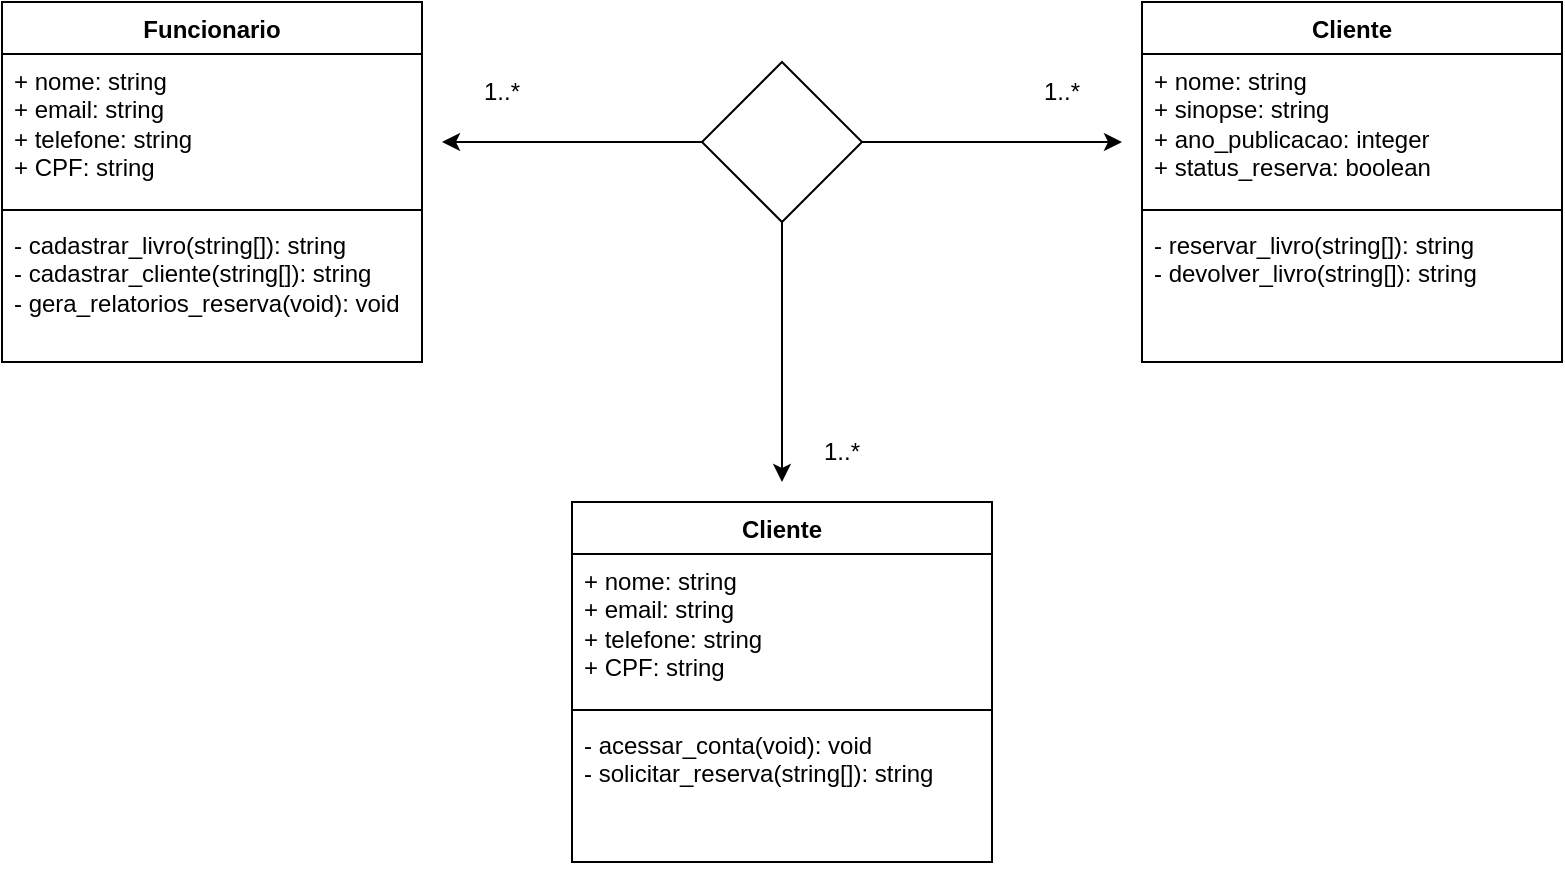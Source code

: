 <mxfile version="21.3.2" type="github">
  <diagram id="C5RBs43oDa-KdzZeNtuy" name="Page-1">
    <mxGraphModel dx="1106" dy="470" grid="1" gridSize="10" guides="1" tooltips="1" connect="1" arrows="1" fold="1" page="1" pageScale="1" pageWidth="827" pageHeight="1169" math="0" shadow="0">
      <root>
        <mxCell id="WIyWlLk6GJQsqaUBKTNV-0" />
        <mxCell id="WIyWlLk6GJQsqaUBKTNV-1" parent="WIyWlLk6GJQsqaUBKTNV-0" />
        <mxCell id="-i7QdeefukavrtiV1kq4-0" value="Funcionario" style="swimlane;fontStyle=1;align=center;verticalAlign=top;childLayout=stackLayout;horizontal=1;startSize=26;horizontalStack=0;resizeParent=1;resizeParentMax=0;resizeLast=0;collapsible=1;marginBottom=0;whiteSpace=wrap;html=1;" vertex="1" parent="WIyWlLk6GJQsqaUBKTNV-1">
          <mxGeometry x="30" y="50" width="210" height="180" as="geometry" />
        </mxCell>
        <mxCell id="-i7QdeefukavrtiV1kq4-1" value="+ nome: string&lt;br&gt;+ email: string&lt;br&gt;+ telefone: string&lt;br&gt;+ CPF: string" style="text;strokeColor=none;fillColor=none;align=left;verticalAlign=top;spacingLeft=4;spacingRight=4;overflow=hidden;rotatable=0;points=[[0,0.5],[1,0.5]];portConstraint=eastwest;whiteSpace=wrap;html=1;" vertex="1" parent="-i7QdeefukavrtiV1kq4-0">
          <mxGeometry y="26" width="210" height="74" as="geometry" />
        </mxCell>
        <mxCell id="-i7QdeefukavrtiV1kq4-2" value="" style="line;strokeWidth=1;fillColor=none;align=left;verticalAlign=middle;spacingTop=-1;spacingLeft=3;spacingRight=3;rotatable=0;labelPosition=right;points=[];portConstraint=eastwest;strokeColor=inherit;" vertex="1" parent="-i7QdeefukavrtiV1kq4-0">
          <mxGeometry y="100" width="210" height="8" as="geometry" />
        </mxCell>
        <mxCell id="-i7QdeefukavrtiV1kq4-3" value="- cadastrar_livro(string[]): string&lt;br&gt;- cadastrar_cliente(string[]): string&lt;br&gt;- gera_relatorios_reserva(void): void" style="text;strokeColor=none;fillColor=none;align=left;verticalAlign=top;spacingLeft=4;spacingRight=4;overflow=hidden;rotatable=0;points=[[0,0.5],[1,0.5]];portConstraint=eastwest;whiteSpace=wrap;html=1;" vertex="1" parent="-i7QdeefukavrtiV1kq4-0">
          <mxGeometry y="108" width="210" height="72" as="geometry" />
        </mxCell>
        <mxCell id="-i7QdeefukavrtiV1kq4-12" style="edgeStyle=orthogonalEdgeStyle;rounded=0;orthogonalLoop=1;jettySize=auto;html=1;exitX=1;exitY=0.5;exitDx=0;exitDy=0;" edge="1" parent="WIyWlLk6GJQsqaUBKTNV-1" source="-i7QdeefukavrtiV1kq4-8">
          <mxGeometry relative="1" as="geometry">
            <mxPoint x="590" y="120" as="targetPoint" />
          </mxGeometry>
        </mxCell>
        <mxCell id="-i7QdeefukavrtiV1kq4-13" style="edgeStyle=orthogonalEdgeStyle;rounded=0;orthogonalLoop=1;jettySize=auto;html=1;exitX=0;exitY=0.5;exitDx=0;exitDy=0;" edge="1" parent="WIyWlLk6GJQsqaUBKTNV-1" source="-i7QdeefukavrtiV1kq4-8">
          <mxGeometry relative="1" as="geometry">
            <mxPoint x="250" y="120" as="targetPoint" />
          </mxGeometry>
        </mxCell>
        <mxCell id="-i7QdeefukavrtiV1kq4-23" style="edgeStyle=orthogonalEdgeStyle;rounded=0;orthogonalLoop=1;jettySize=auto;html=1;exitX=0.5;exitY=1;exitDx=0;exitDy=0;" edge="1" parent="WIyWlLk6GJQsqaUBKTNV-1" source="-i7QdeefukavrtiV1kq4-8">
          <mxGeometry relative="1" as="geometry">
            <mxPoint x="420" y="290" as="targetPoint" />
          </mxGeometry>
        </mxCell>
        <mxCell id="-i7QdeefukavrtiV1kq4-8" value="" style="rhombus;whiteSpace=wrap;html=1;" vertex="1" parent="WIyWlLk6GJQsqaUBKTNV-1">
          <mxGeometry x="380" y="80" width="80" height="80" as="geometry" />
        </mxCell>
        <mxCell id="-i7QdeefukavrtiV1kq4-14" value="1..*" style="text;html=1;strokeColor=none;fillColor=none;align=center;verticalAlign=middle;whiteSpace=wrap;rounded=0;" vertex="1" parent="WIyWlLk6GJQsqaUBKTNV-1">
          <mxGeometry x="250" y="80" width="60" height="30" as="geometry" />
        </mxCell>
        <mxCell id="-i7QdeefukavrtiV1kq4-15" value="1..*" style="text;html=1;strokeColor=none;fillColor=none;align=center;verticalAlign=middle;whiteSpace=wrap;rounded=0;" vertex="1" parent="WIyWlLk6GJQsqaUBKTNV-1">
          <mxGeometry x="530" y="80" width="60" height="30" as="geometry" />
        </mxCell>
        <mxCell id="-i7QdeefukavrtiV1kq4-18" value="Cliente" style="swimlane;fontStyle=1;align=center;verticalAlign=top;childLayout=stackLayout;horizontal=1;startSize=26;horizontalStack=0;resizeParent=1;resizeParentMax=0;resizeLast=0;collapsible=1;marginBottom=0;whiteSpace=wrap;html=1;" vertex="1" parent="WIyWlLk6GJQsqaUBKTNV-1">
          <mxGeometry x="315" y="300" width="210" height="180" as="geometry" />
        </mxCell>
        <mxCell id="-i7QdeefukavrtiV1kq4-19" value="+ nome: string&lt;br&gt;+ email: string&lt;br&gt;+ telefone: string&lt;br&gt;+ CPF: string" style="text;strokeColor=none;fillColor=none;align=left;verticalAlign=top;spacingLeft=4;spacingRight=4;overflow=hidden;rotatable=0;points=[[0,0.5],[1,0.5]];portConstraint=eastwest;whiteSpace=wrap;html=1;" vertex="1" parent="-i7QdeefukavrtiV1kq4-18">
          <mxGeometry y="26" width="210" height="74" as="geometry" />
        </mxCell>
        <mxCell id="-i7QdeefukavrtiV1kq4-20" value="" style="line;strokeWidth=1;fillColor=none;align=left;verticalAlign=middle;spacingTop=-1;spacingLeft=3;spacingRight=3;rotatable=0;labelPosition=right;points=[];portConstraint=eastwest;strokeColor=inherit;" vertex="1" parent="-i7QdeefukavrtiV1kq4-18">
          <mxGeometry y="100" width="210" height="8" as="geometry" />
        </mxCell>
        <mxCell id="-i7QdeefukavrtiV1kq4-21" value="- acessar_conta(void): void&lt;br&gt;- solicitar_reserva(string[]): string" style="text;strokeColor=none;fillColor=none;align=left;verticalAlign=top;spacingLeft=4;spacingRight=4;overflow=hidden;rotatable=0;points=[[0,0.5],[1,0.5]];portConstraint=eastwest;whiteSpace=wrap;html=1;" vertex="1" parent="-i7QdeefukavrtiV1kq4-18">
          <mxGeometry y="108" width="210" height="72" as="geometry" />
        </mxCell>
        <mxCell id="-i7QdeefukavrtiV1kq4-24" value="1..*" style="text;html=1;strokeColor=none;fillColor=none;align=center;verticalAlign=middle;whiteSpace=wrap;rounded=0;" vertex="1" parent="WIyWlLk6GJQsqaUBKTNV-1">
          <mxGeometry x="420" y="260" width="60" height="30" as="geometry" />
        </mxCell>
        <mxCell id="-i7QdeefukavrtiV1kq4-28" value="Cliente" style="swimlane;fontStyle=1;align=center;verticalAlign=top;childLayout=stackLayout;horizontal=1;startSize=26;horizontalStack=0;resizeParent=1;resizeParentMax=0;resizeLast=0;collapsible=1;marginBottom=0;whiteSpace=wrap;html=1;" vertex="1" parent="WIyWlLk6GJQsqaUBKTNV-1">
          <mxGeometry x="600" y="50" width="210" height="180" as="geometry" />
        </mxCell>
        <mxCell id="-i7QdeefukavrtiV1kq4-29" value="+ nome: string&lt;br&gt;+ sinopse: string&lt;br&gt;+ ano_publicacao: integer&lt;br&gt;+ status_reserva: boolean" style="text;strokeColor=none;fillColor=none;align=left;verticalAlign=top;spacingLeft=4;spacingRight=4;overflow=hidden;rotatable=0;points=[[0,0.5],[1,0.5]];portConstraint=eastwest;whiteSpace=wrap;html=1;" vertex="1" parent="-i7QdeefukavrtiV1kq4-28">
          <mxGeometry y="26" width="210" height="74" as="geometry" />
        </mxCell>
        <mxCell id="-i7QdeefukavrtiV1kq4-30" value="" style="line;strokeWidth=1;fillColor=none;align=left;verticalAlign=middle;spacingTop=-1;spacingLeft=3;spacingRight=3;rotatable=0;labelPosition=right;points=[];portConstraint=eastwest;strokeColor=inherit;" vertex="1" parent="-i7QdeefukavrtiV1kq4-28">
          <mxGeometry y="100" width="210" height="8" as="geometry" />
        </mxCell>
        <mxCell id="-i7QdeefukavrtiV1kq4-31" value="- reservar_livro(string[]): string&lt;br&gt;- devolver_livro(string[]): string" style="text;strokeColor=none;fillColor=none;align=left;verticalAlign=top;spacingLeft=4;spacingRight=4;overflow=hidden;rotatable=0;points=[[0,0.5],[1,0.5]];portConstraint=eastwest;whiteSpace=wrap;html=1;" vertex="1" parent="-i7QdeefukavrtiV1kq4-28">
          <mxGeometry y="108" width="210" height="72" as="geometry" />
        </mxCell>
      </root>
    </mxGraphModel>
  </diagram>
</mxfile>
